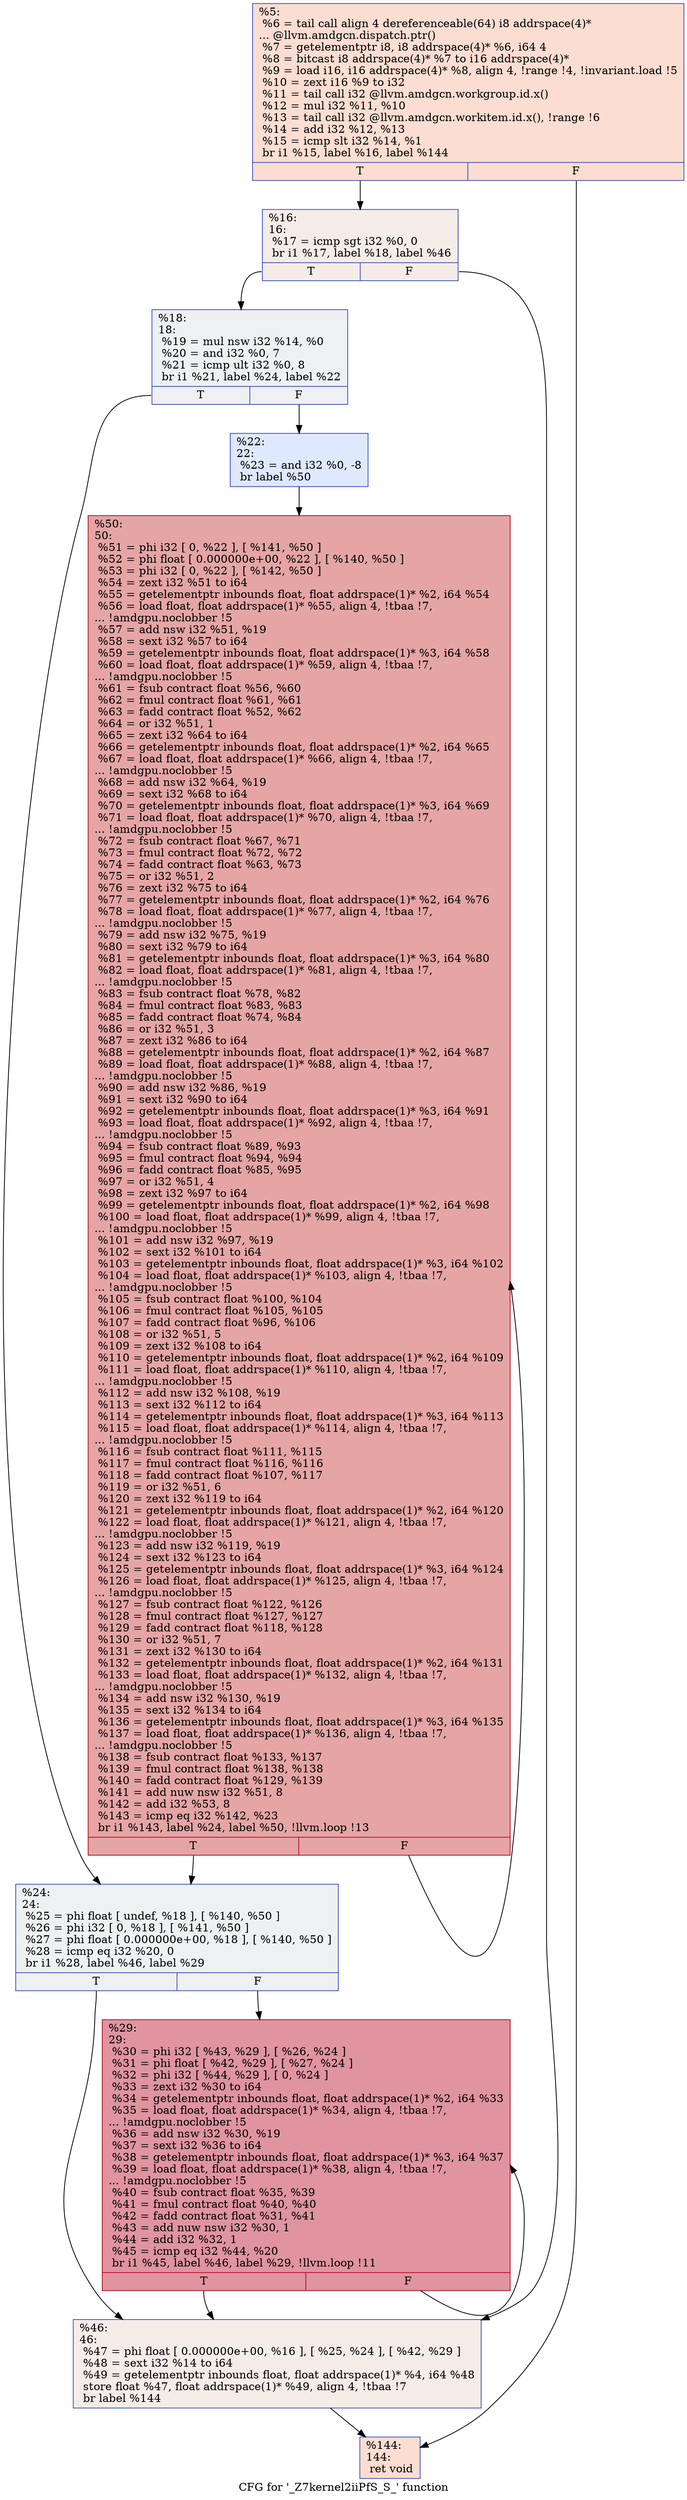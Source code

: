 digraph "CFG for '_Z7kernel2iiPfS_S_' function" {
	label="CFG for '_Z7kernel2iiPfS_S_' function";

	Node0x5b898e0 [shape=record,color="#3d50c3ff", style=filled, fillcolor="#f7b39670",label="{%5:\l  %6 = tail call align 4 dereferenceable(64) i8 addrspace(4)*\l... @llvm.amdgcn.dispatch.ptr()\l  %7 = getelementptr i8, i8 addrspace(4)* %6, i64 4\l  %8 = bitcast i8 addrspace(4)* %7 to i16 addrspace(4)*\l  %9 = load i16, i16 addrspace(4)* %8, align 4, !range !4, !invariant.load !5\l  %10 = zext i16 %9 to i32\l  %11 = tail call i32 @llvm.amdgcn.workgroup.id.x()\l  %12 = mul i32 %11, %10\l  %13 = tail call i32 @llvm.amdgcn.workitem.id.x(), !range !6\l  %14 = add i32 %12, %13\l  %15 = icmp slt i32 %14, %1\l  br i1 %15, label %16, label %144\l|{<s0>T|<s1>F}}"];
	Node0x5b898e0:s0 -> Node0x5b8b7a0;
	Node0x5b898e0:s1 -> Node0x5b8b830;
	Node0x5b8b7a0 [shape=record,color="#3d50c3ff", style=filled, fillcolor="#ead5c970",label="{%16:\l16:                                               \l  %17 = icmp sgt i32 %0, 0\l  br i1 %17, label %18, label %46\l|{<s0>T|<s1>F}}"];
	Node0x5b8b7a0:s0 -> Node0x5b8ba80;
	Node0x5b8b7a0:s1 -> Node0x5b8bad0;
	Node0x5b8ba80 [shape=record,color="#3d50c3ff", style=filled, fillcolor="#d9dce170",label="{%18:\l18:                                               \l  %19 = mul nsw i32 %14, %0\l  %20 = and i32 %0, 7\l  %21 = icmp ult i32 %0, 8\l  br i1 %21, label %24, label %22\l|{<s0>T|<s1>F}}"];
	Node0x5b8ba80:s0 -> Node0x5b8be20;
	Node0x5b8ba80:s1 -> Node0x5b8be70;
	Node0x5b8be70 [shape=record,color="#3d50c3ff", style=filled, fillcolor="#b5cdfa70",label="{%22:\l22:                                               \l  %23 = and i32 %0, -8\l  br label %50\l}"];
	Node0x5b8be70 -> Node0x5b8c070;
	Node0x5b8be20 [shape=record,color="#3d50c3ff", style=filled, fillcolor="#d9dce170",label="{%24:\l24:                                               \l  %25 = phi float [ undef, %18 ], [ %140, %50 ]\l  %26 = phi i32 [ 0, %18 ], [ %141, %50 ]\l  %27 = phi float [ 0.000000e+00, %18 ], [ %140, %50 ]\l  %28 = icmp eq i32 %20, 0\l  br i1 %28, label %46, label %29\l|{<s0>T|<s1>F}}"];
	Node0x5b8be20:s0 -> Node0x5b8bad0;
	Node0x5b8be20:s1 -> Node0x5b8d2e0;
	Node0x5b8d2e0 [shape=record,color="#b70d28ff", style=filled, fillcolor="#b70d2870",label="{%29:\l29:                                               \l  %30 = phi i32 [ %43, %29 ], [ %26, %24 ]\l  %31 = phi float [ %42, %29 ], [ %27, %24 ]\l  %32 = phi i32 [ %44, %29 ], [ 0, %24 ]\l  %33 = zext i32 %30 to i64\l  %34 = getelementptr inbounds float, float addrspace(1)* %2, i64 %33\l  %35 = load float, float addrspace(1)* %34, align 4, !tbaa !7,\l... !amdgpu.noclobber !5\l  %36 = add nsw i32 %30, %19\l  %37 = sext i32 %36 to i64\l  %38 = getelementptr inbounds float, float addrspace(1)* %3, i64 %37\l  %39 = load float, float addrspace(1)* %38, align 4, !tbaa !7,\l... !amdgpu.noclobber !5\l  %40 = fsub contract float %35, %39\l  %41 = fmul contract float %40, %40\l  %42 = fadd contract float %31, %41\l  %43 = add nuw nsw i32 %30, 1\l  %44 = add i32 %32, 1\l  %45 = icmp eq i32 %44, %20\l  br i1 %45, label %46, label %29, !llvm.loop !11\l|{<s0>T|<s1>F}}"];
	Node0x5b8d2e0:s0 -> Node0x5b8bad0;
	Node0x5b8d2e0:s1 -> Node0x5b8d2e0;
	Node0x5b8bad0 [shape=record,color="#3d50c3ff", style=filled, fillcolor="#ead5c970",label="{%46:\l46:                                               \l  %47 = phi float [ 0.000000e+00, %16 ], [ %25, %24 ], [ %42, %29 ]\l  %48 = sext i32 %14 to i64\l  %49 = getelementptr inbounds float, float addrspace(1)* %4, i64 %48\l  store float %47, float addrspace(1)* %49, align 4, !tbaa !7\l  br label %144\l}"];
	Node0x5b8bad0 -> Node0x5b8b830;
	Node0x5b8c070 [shape=record,color="#b70d28ff", style=filled, fillcolor="#c5333470",label="{%50:\l50:                                               \l  %51 = phi i32 [ 0, %22 ], [ %141, %50 ]\l  %52 = phi float [ 0.000000e+00, %22 ], [ %140, %50 ]\l  %53 = phi i32 [ 0, %22 ], [ %142, %50 ]\l  %54 = zext i32 %51 to i64\l  %55 = getelementptr inbounds float, float addrspace(1)* %2, i64 %54\l  %56 = load float, float addrspace(1)* %55, align 4, !tbaa !7,\l... !amdgpu.noclobber !5\l  %57 = add nsw i32 %51, %19\l  %58 = sext i32 %57 to i64\l  %59 = getelementptr inbounds float, float addrspace(1)* %3, i64 %58\l  %60 = load float, float addrspace(1)* %59, align 4, !tbaa !7,\l... !amdgpu.noclobber !5\l  %61 = fsub contract float %56, %60\l  %62 = fmul contract float %61, %61\l  %63 = fadd contract float %52, %62\l  %64 = or i32 %51, 1\l  %65 = zext i32 %64 to i64\l  %66 = getelementptr inbounds float, float addrspace(1)* %2, i64 %65\l  %67 = load float, float addrspace(1)* %66, align 4, !tbaa !7,\l... !amdgpu.noclobber !5\l  %68 = add nsw i32 %64, %19\l  %69 = sext i32 %68 to i64\l  %70 = getelementptr inbounds float, float addrspace(1)* %3, i64 %69\l  %71 = load float, float addrspace(1)* %70, align 4, !tbaa !7,\l... !amdgpu.noclobber !5\l  %72 = fsub contract float %67, %71\l  %73 = fmul contract float %72, %72\l  %74 = fadd contract float %63, %73\l  %75 = or i32 %51, 2\l  %76 = zext i32 %75 to i64\l  %77 = getelementptr inbounds float, float addrspace(1)* %2, i64 %76\l  %78 = load float, float addrspace(1)* %77, align 4, !tbaa !7,\l... !amdgpu.noclobber !5\l  %79 = add nsw i32 %75, %19\l  %80 = sext i32 %79 to i64\l  %81 = getelementptr inbounds float, float addrspace(1)* %3, i64 %80\l  %82 = load float, float addrspace(1)* %81, align 4, !tbaa !7,\l... !amdgpu.noclobber !5\l  %83 = fsub contract float %78, %82\l  %84 = fmul contract float %83, %83\l  %85 = fadd contract float %74, %84\l  %86 = or i32 %51, 3\l  %87 = zext i32 %86 to i64\l  %88 = getelementptr inbounds float, float addrspace(1)* %2, i64 %87\l  %89 = load float, float addrspace(1)* %88, align 4, !tbaa !7,\l... !amdgpu.noclobber !5\l  %90 = add nsw i32 %86, %19\l  %91 = sext i32 %90 to i64\l  %92 = getelementptr inbounds float, float addrspace(1)* %3, i64 %91\l  %93 = load float, float addrspace(1)* %92, align 4, !tbaa !7,\l... !amdgpu.noclobber !5\l  %94 = fsub contract float %89, %93\l  %95 = fmul contract float %94, %94\l  %96 = fadd contract float %85, %95\l  %97 = or i32 %51, 4\l  %98 = zext i32 %97 to i64\l  %99 = getelementptr inbounds float, float addrspace(1)* %2, i64 %98\l  %100 = load float, float addrspace(1)* %99, align 4, !tbaa !7,\l... !amdgpu.noclobber !5\l  %101 = add nsw i32 %97, %19\l  %102 = sext i32 %101 to i64\l  %103 = getelementptr inbounds float, float addrspace(1)* %3, i64 %102\l  %104 = load float, float addrspace(1)* %103, align 4, !tbaa !7,\l... !amdgpu.noclobber !5\l  %105 = fsub contract float %100, %104\l  %106 = fmul contract float %105, %105\l  %107 = fadd contract float %96, %106\l  %108 = or i32 %51, 5\l  %109 = zext i32 %108 to i64\l  %110 = getelementptr inbounds float, float addrspace(1)* %2, i64 %109\l  %111 = load float, float addrspace(1)* %110, align 4, !tbaa !7,\l... !amdgpu.noclobber !5\l  %112 = add nsw i32 %108, %19\l  %113 = sext i32 %112 to i64\l  %114 = getelementptr inbounds float, float addrspace(1)* %3, i64 %113\l  %115 = load float, float addrspace(1)* %114, align 4, !tbaa !7,\l... !amdgpu.noclobber !5\l  %116 = fsub contract float %111, %115\l  %117 = fmul contract float %116, %116\l  %118 = fadd contract float %107, %117\l  %119 = or i32 %51, 6\l  %120 = zext i32 %119 to i64\l  %121 = getelementptr inbounds float, float addrspace(1)* %2, i64 %120\l  %122 = load float, float addrspace(1)* %121, align 4, !tbaa !7,\l... !amdgpu.noclobber !5\l  %123 = add nsw i32 %119, %19\l  %124 = sext i32 %123 to i64\l  %125 = getelementptr inbounds float, float addrspace(1)* %3, i64 %124\l  %126 = load float, float addrspace(1)* %125, align 4, !tbaa !7,\l... !amdgpu.noclobber !5\l  %127 = fsub contract float %122, %126\l  %128 = fmul contract float %127, %127\l  %129 = fadd contract float %118, %128\l  %130 = or i32 %51, 7\l  %131 = zext i32 %130 to i64\l  %132 = getelementptr inbounds float, float addrspace(1)* %2, i64 %131\l  %133 = load float, float addrspace(1)* %132, align 4, !tbaa !7,\l... !amdgpu.noclobber !5\l  %134 = add nsw i32 %130, %19\l  %135 = sext i32 %134 to i64\l  %136 = getelementptr inbounds float, float addrspace(1)* %3, i64 %135\l  %137 = load float, float addrspace(1)* %136, align 4, !tbaa !7,\l... !amdgpu.noclobber !5\l  %138 = fsub contract float %133, %137\l  %139 = fmul contract float %138, %138\l  %140 = fadd contract float %129, %139\l  %141 = add nuw nsw i32 %51, 8\l  %142 = add i32 %53, 8\l  %143 = icmp eq i32 %142, %23\l  br i1 %143, label %24, label %50, !llvm.loop !13\l|{<s0>T|<s1>F}}"];
	Node0x5b8c070:s0 -> Node0x5b8be20;
	Node0x5b8c070:s1 -> Node0x5b8c070;
	Node0x5b8b830 [shape=record,color="#3d50c3ff", style=filled, fillcolor="#f7b39670",label="{%144:\l144:                                              \l  ret void\l}"];
}
